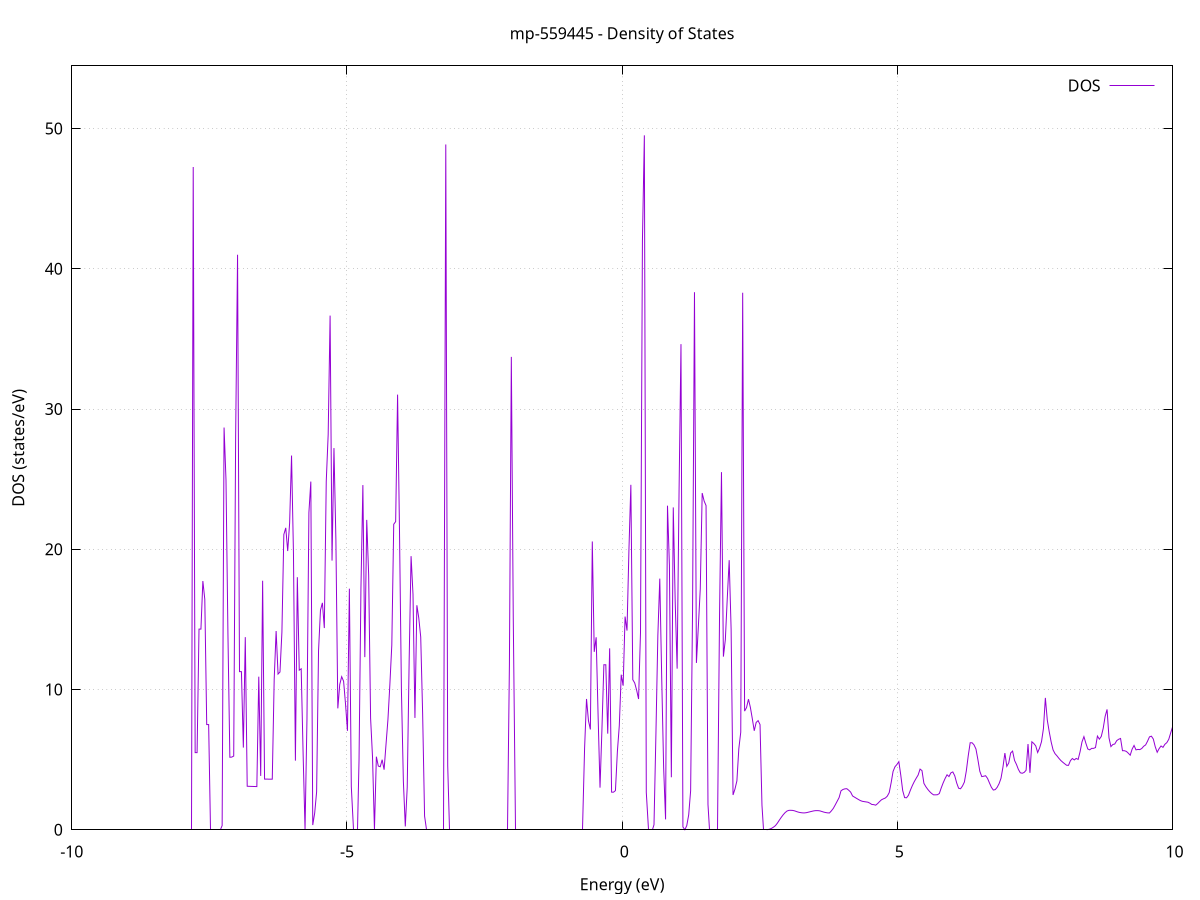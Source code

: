 set title 'mp-559445 - Density of States'
set xlabel 'Energy (eV)'
set ylabel 'DOS (states/eV)'
set grid
set xrange [-10:10]
set yrange [0:54.472]
set xzeroaxis lt -1
set terminal png size 800,600
set output 'mp-559445_dos_gnuplot.png'
plot '-' using 1:2 with lines title 'DOS'
-44.645900 0.000000
-44.610900 0.000000
-44.575900 0.000000
-44.540800 0.000000
-44.505800 0.000000
-44.470800 0.000000
-44.435800 0.000000
-44.400700 0.000000
-44.365700 0.000000
-44.330700 0.000000
-44.295600 0.000000
-44.260600 0.000000
-44.225600 0.000000
-44.190500 0.000000
-44.155500 0.000000
-44.120500 0.000000
-44.085400 0.000000
-44.050400 0.000000
-44.015400 0.000000
-43.980400 0.000000
-43.945300 0.000000
-43.910300 0.000000
-43.875300 0.000000
-43.840200 0.000000
-43.805200 0.000000
-43.770200 0.000000
-43.735100 0.000000
-43.700100 0.000000
-43.665100 0.000000
-43.630000 0.000000
-43.595000 0.000000
-43.560000 0.000000
-43.525000 0.000000
-43.489900 0.000000
-43.454900 0.000000
-43.419900 0.000000
-43.384800 0.000000
-43.349800 0.000000
-43.314800 0.000000
-43.279700 0.000000
-43.244700 0.000000
-43.209700 0.000000
-43.174600 0.000000
-43.139600 0.000000
-43.104600 0.000000
-43.069600 0.000000
-43.034500 0.000000
-42.999500 0.000000
-42.964500 0.000000
-42.929400 0.000000
-42.894400 0.000000
-42.859400 0.000000
-42.824300 0.000000
-42.789300 0.000000
-42.754300 0.000000
-42.719200 0.000000
-42.684200 0.000000
-42.649200 0.000000
-42.614200 0.000000
-42.579100 0.000000
-42.544100 0.000000
-42.509100 0.000000
-42.474000 0.000000
-42.439000 0.000000
-42.404000 0.000000
-42.368900 0.000000
-42.333900 0.000000
-42.298900 0.000000
-42.263800 0.000000
-42.228800 0.000000
-42.193800 0.000000
-42.158800 0.000000
-42.123700 0.000000
-42.088700 0.000000
-42.053700 0.000000
-42.018600 0.000000
-41.983600 0.000000
-41.948600 0.000000
-41.913500 0.000000
-41.878500 0.000000
-41.843500 0.000000
-41.808400 0.000000
-41.773400 0.000000
-41.738400 0.000000
-41.703400 0.000000
-41.668300 0.000000
-41.633300 0.000000
-41.598300 0.000000
-41.563200 0.000000
-41.528200 0.000000
-41.493200 0.000000
-41.458100 193.343400
-41.423100 0.000000
-41.388100 0.000000
-41.353000 0.000000
-41.318000 0.000000
-41.283000 17708.704300
-41.248000 155.235800
-41.212900 0.000000
-41.177900 0.000000
-41.142900 0.000000
-41.107800 0.000000
-41.072800 0.000000
-41.037800 0.000000
-41.002700 0.000000
-40.967700 0.000000
-40.932700 0.000000
-40.897600 0.000000
-40.862600 0.000000
-40.827600 0.000000
-40.792600 0.000000
-40.757500 0.000000
-40.722500 0.000000
-40.687500 0.000000
-40.652400 0.000000
-40.617400 0.000000
-40.582400 0.000000
-40.547300 0.000000
-40.512300 0.000000
-40.477300 0.000000
-40.442200 0.000000
-40.407200 0.000000
-40.372200 0.000000
-40.337200 0.000000
-40.302100 0.000000
-40.267100 0.000000
-40.232100 0.000000
-40.197000 0.000000
-40.162000 0.000000
-40.127000 0.000000
-40.091900 0.000000
-40.056900 0.000000
-40.021900 0.000000
-39.986800 0.000000
-39.951800 0.000000
-39.916800 0.000000
-39.881800 0.000000
-39.846700 0.000000
-39.811700 0.000000
-39.776700 0.000000
-39.741600 0.000000
-39.706600 0.000000
-39.671600 0.000000
-39.636500 0.000000
-39.601500 0.000000
-39.566500 0.000000
-39.531400 0.000000
-39.496400 0.000000
-39.461400 0.000000
-39.426400 0.000000
-39.391300 0.000000
-39.356300 0.000000
-39.321300 0.000000
-39.286200 0.000000
-39.251200 0.000000
-39.216200 0.000000
-39.181100 0.000000
-39.146100 0.000000
-39.111100 0.000000
-39.076000 0.000000
-39.041000 0.000000
-39.006000 0.000000
-38.971000 0.000000
-38.935900 0.000000
-38.900900 0.000000
-38.865900 0.000000
-38.830800 0.000000
-38.795800 0.000000
-38.760800 0.000000
-38.725700 0.000000
-38.690700 0.000000
-38.655700 0.000000
-38.620600 0.000000
-38.585600 0.000000
-38.550600 0.000000
-38.515600 0.000000
-38.480500 0.000000
-38.445500 0.000000
-38.410500 0.000000
-38.375400 0.000000
-38.340400 0.000000
-38.305400 0.000000
-38.270300 0.000000
-38.235300 0.000000
-38.200300 0.000000
-38.165200 0.000000
-38.130200 0.000000
-38.095200 0.000000
-38.060200 0.000000
-38.025100 0.000000
-37.990100 0.000000
-37.955100 0.000000
-37.920000 0.000000
-37.885000 0.000000
-37.850000 0.000000
-37.814900 0.000000
-37.779900 0.000000
-37.744900 0.000000
-37.709800 0.000000
-37.674800 0.000000
-37.639800 0.000000
-37.604800 0.000000
-37.569700 0.000000
-37.534700 0.000000
-37.499700 0.000000
-37.464600 0.000000
-37.429600 0.000000
-37.394600 0.000000
-37.359500 0.000000
-37.324500 0.000000
-37.289500 0.000000
-37.254400 0.000000
-37.219400 0.000000
-37.184400 0.000000
-37.149400 0.000000
-37.114300 0.000000
-37.079300 0.000000
-37.044300 0.000000
-37.009200 0.000000
-36.974200 0.000000
-36.939200 0.000000
-36.904100 0.000000
-36.869100 0.000000
-36.834100 0.000000
-36.799000 0.000000
-36.764000 0.000000
-36.729000 0.000000
-36.694000 0.000000
-36.658900 0.000000
-36.623900 0.000000
-36.588900 0.000000
-36.553800 0.000000
-36.518800 0.000000
-36.483800 0.000000
-36.448700 0.000000
-36.413700 0.000000
-36.378700 0.000000
-36.343600 0.000000
-36.308600 0.000000
-36.273600 0.000000
-36.238600 0.000000
-36.203500 0.000000
-36.168500 0.000000
-36.133500 0.000000
-36.098400 0.000000
-36.063400 0.000000
-36.028400 0.000000
-35.993300 0.000000
-35.958300 0.000000
-35.923300 0.000000
-35.888200 0.000000
-35.853200 0.000000
-35.818200 0.000000
-35.783200 0.000000
-35.748100 0.000000
-35.713100 0.000000
-35.678100 0.000000
-35.643000 0.000000
-35.608000 0.000000
-35.573000 0.000000
-35.537900 0.000000
-35.502900 0.000000
-35.467900 0.000000
-35.432800 0.000000
-35.397800 0.000000
-35.362800 0.000000
-35.327800 0.000000
-35.292700 0.000000
-35.257700 0.000000
-35.222700 0.000000
-35.187600 0.000000
-35.152600 0.000000
-35.117600 0.000000
-35.082500 0.000000
-35.047500 0.000000
-35.012500 0.000000
-34.977400 0.000000
-34.942400 0.000000
-34.907400 0.000000
-34.872400 0.000000
-34.837300 0.000000
-34.802300 0.000000
-34.767300 0.000000
-34.732200 0.000000
-34.697200 0.000000
-34.662200 0.000000
-34.627100 0.000000
-34.592100 0.000000
-34.557100 0.000000
-34.522000 0.000000
-34.487000 0.000000
-34.452000 0.000000
-34.417000 0.000000
-34.381900 0.000000
-34.346900 0.000000
-34.311900 0.000000
-34.276800 0.000000
-34.241800 0.000000
-34.206800 0.000000
-34.171700 0.000000
-34.136700 0.000000
-34.101700 0.000000
-34.066600 0.000000
-34.031600 0.000000
-33.996600 0.000000
-33.961600 0.000000
-33.926500 0.000000
-33.891500 0.000000
-33.856500 0.000000
-33.821400 0.000000
-33.786400 0.000000
-33.751400 0.000000
-33.716300 0.000000
-33.681300 0.000000
-33.646300 0.000000
-33.611200 0.000000
-33.576200 0.000000
-33.541200 0.000000
-33.506200 0.000000
-33.471100 0.000000
-33.436100 0.000000
-33.401100 0.000000
-33.366000 0.000000
-33.331000 0.000000
-33.296000 0.000000
-33.260900 0.000000
-33.225900 0.000000
-33.190900 0.000000
-33.155800 0.000000
-33.120800 0.000000
-33.085800 0.000000
-33.050800 0.000000
-33.015700 0.000000
-32.980700 0.000000
-32.945700 0.000000
-32.910600 0.000000
-32.875600 0.000000
-32.840600 0.000000
-32.805500 0.000000
-32.770500 0.000000
-32.735500 0.000000
-32.700400 0.000000
-32.665400 0.000000
-32.630400 0.000000
-32.595400 0.000000
-32.560300 0.000000
-32.525300 0.000000
-32.490300 0.000000
-32.455200 0.000000
-32.420200 0.000000
-32.385200 0.000000
-32.350100 0.000000
-32.315100 0.000000
-32.280100 0.000000
-32.245000 0.000000
-32.210000 0.000000
-32.175000 0.000000
-32.140000 0.000000
-32.104900 0.000000
-32.069900 0.000000
-32.034900 0.000000
-31.999800 0.000000
-31.964800 0.000000
-31.929800 0.000000
-31.894700 0.000000
-31.859700 0.000000
-31.824700 0.000000
-31.789600 0.000000
-31.754600 0.000000
-31.719600 0.000000
-31.684600 0.000000
-31.649500 0.000000
-31.614500 0.000000
-31.579500 0.000000
-31.544400 0.000000
-31.509400 0.000000
-31.474400 0.000000
-31.439300 0.000000
-31.404300 0.000000
-31.369300 0.000000
-31.334200 0.000000
-31.299200 0.000000
-31.264200 0.000000
-31.229200 0.000000
-31.194100 0.000000
-31.159100 0.000000
-31.124100 0.000000
-31.089000 0.000000
-31.054000 0.000000
-31.019000 0.000000
-30.983900 0.000000
-30.948900 0.000000
-30.913900 0.000000
-30.878800 0.000000
-30.843800 0.000000
-30.808800 0.000000
-30.773800 0.000000
-30.738700 0.000000
-30.703700 0.000000
-30.668700 0.000000
-30.633600 0.000000
-30.598600 0.000000
-30.563600 0.000000
-30.528500 0.000000
-30.493500 0.000000
-30.458500 0.000000
-30.423400 0.000000
-30.388400 0.000000
-30.353400 0.000000
-30.318400 0.000000
-30.283300 0.000000
-30.248300 0.000000
-30.213300 0.000000
-30.178200 0.000000
-30.143200 0.000000
-30.108200 0.000000
-30.073100 0.000000
-30.038100 0.000000
-30.003100 0.000000
-29.968000 0.000000
-29.933000 0.000000
-29.898000 0.000000
-29.863000 0.000000
-29.827900 0.000000
-29.792900 0.000000
-29.757900 0.000000
-29.722800 0.000000
-29.687800 0.000000
-29.652800 0.000000
-29.617700 0.000000
-29.582700 0.000000
-29.547700 0.000000
-29.512600 0.000000
-29.477600 0.000000
-29.442600 0.000000
-29.407600 0.000000
-29.372500 0.000000
-29.337500 0.000000
-29.302500 0.000000
-29.267400 0.000000
-29.232400 0.000000
-29.197400 0.000000
-29.162300 0.000000
-29.127300 0.000000
-29.092300 0.000000
-29.057200 0.000000
-29.022200 0.000000
-28.987200 0.000000
-28.952200 0.000000
-28.917100 0.000000
-28.882100 0.000000
-28.847100 0.000000
-28.812000 0.000000
-28.777000 0.000000
-28.742000 0.000000
-28.706900 0.000000
-28.671900 0.000000
-28.636900 0.000000
-28.601800 0.000000
-28.566800 0.000000
-28.531800 0.000000
-28.496800 0.000000
-28.461700 0.000000
-28.426700 0.000000
-28.391700 0.000000
-28.356600 0.000000
-28.321600 0.000000
-28.286600 0.000000
-28.251500 0.000000
-28.216500 0.000000
-28.181500 0.000000
-28.146400 0.000000
-28.111400 0.000000
-28.076400 0.000000
-28.041400 0.000000
-28.006300 0.000000
-27.971300 0.000000
-27.936300 0.000000
-27.901200 0.000000
-27.866200 0.000000
-27.831200 0.000000
-27.796100 0.000000
-27.761100 0.000000
-27.726100 0.000000
-27.691000 0.000000
-27.656000 0.000000
-27.621000 0.000000
-27.586000 0.000000
-27.550900 0.000000
-27.515900 0.000000
-27.480900 0.000000
-27.445800 0.000000
-27.410800 0.000000
-27.375800 0.000000
-27.340700 0.000000
-27.305700 0.000000
-27.270700 0.000000
-27.235600 0.000000
-27.200600 0.000000
-27.165600 0.000000
-27.130600 0.000000
-27.095500 0.000000
-27.060500 0.000000
-27.025500 0.000000
-26.990400 0.000000
-26.955400 0.000000
-26.920400 0.000000
-26.885300 0.000000
-26.850300 0.000000
-26.815300 0.000000
-26.780200 0.000000
-26.745200 0.000000
-26.710200 0.000000
-26.675200 0.000000
-26.640100 0.000000
-26.605100 0.000000
-26.570100 0.000000
-26.535000 0.000000
-26.500000 0.000000
-26.465000 0.000000
-26.429900 0.000000
-26.394900 0.000000
-26.359900 0.000000
-26.324800 0.000000
-26.289800 0.000000
-26.254800 0.000000
-26.219800 0.000000
-26.184700 0.000000
-26.149700 0.000000
-26.114700 0.000000
-26.079600 0.000000
-26.044600 0.000000
-26.009600 0.000000
-25.974500 0.000000
-25.939500 0.000000
-25.904500 0.000000
-25.869400 0.000000
-25.834400 0.000000
-25.799400 0.000000
-25.764400 0.000000
-25.729300 0.000000
-25.694300 0.000000
-25.659300 0.000000
-25.624200 0.000000
-25.589200 0.000000
-25.554200 0.000000
-25.519100 0.000000
-25.484100 0.000000
-25.449100 0.000000
-25.414000 0.000000
-25.379000 0.000000
-25.344000 0.000000
-25.309000 0.000000
-25.273900 0.000000
-25.238900 0.000000
-25.203900 0.000000
-25.168800 0.000000
-25.133800 0.000000
-25.098800 0.000000
-25.063700 0.000000
-25.028700 0.000000
-24.993700 0.000000
-24.958600 0.000000
-24.923600 0.000000
-24.888600 0.000000
-24.853600 0.000000
-24.818500 0.000000
-24.783500 0.000000
-24.748500 0.000000
-24.713400 0.000000
-24.678400 0.000000
-24.643400 0.000000
-24.608300 0.000000
-24.573300 0.000000
-24.538300 0.000000
-24.503200 0.000000
-24.468200 0.000000
-24.433200 0.000000
-24.398200 0.000000
-24.363100 0.000000
-24.328100 0.000000
-24.293100 0.000000
-24.258000 0.000000
-24.223000 0.000000
-24.188000 0.000000
-24.152900 0.000000
-24.117900 0.000000
-24.082900 0.000000
-24.047800 0.000000
-24.012800 0.000000
-23.977800 0.000000
-23.942800 0.000000
-23.907700 0.000000
-23.872700 0.000000
-23.837700 0.000000
-23.802600 0.000000
-23.767600 0.000000
-23.732600 0.000000
-23.697500 0.000000
-23.662500 0.000000
-23.627500 0.000000
-23.592400 0.000000
-23.557400 0.000000
-23.522400 0.000000
-23.487400 0.000000
-23.452300 0.000000
-23.417300 0.000000
-23.382300 0.000000
-23.347200 0.000000
-23.312200 0.000000
-23.277200 0.000000
-23.242100 0.000000
-23.207100 0.000000
-23.172100 0.000000
-23.137000 0.000000
-23.102000 0.000000
-23.067000 0.000000
-23.032000 0.000000
-22.996900 0.000000
-22.961900 0.000000
-22.926900 0.000000
-22.891800 0.000000
-22.856800 0.000000
-22.821800 0.000000
-22.786700 0.000000
-22.751700 0.000000
-22.716700 0.000000
-22.681600 0.000000
-22.646600 0.000000
-22.611600 0.000000
-22.576600 0.000000
-22.541500 0.000000
-22.506500 0.000000
-22.471500 0.000000
-22.436400 0.000000
-22.401400 0.000000
-22.366400 0.000000
-22.331300 0.000000
-22.296300 0.000000
-22.261300 0.000000
-22.226200 0.000000
-22.191200 0.000000
-22.156200 0.000000
-22.121200 0.000000
-22.086100 0.000000
-22.051100 0.000000
-22.016100 0.000000
-21.981000 0.000000
-21.946000 0.000000
-21.911000 0.000000
-21.875900 0.000000
-21.840900 0.000000
-21.805900 0.000000
-21.770800 0.000000
-21.735800 0.000000
-21.700800 0.000000
-21.665800 0.000000
-21.630700 0.000000
-21.595700 0.000000
-21.560700 0.000000
-21.525600 0.000000
-21.490600 0.000000
-21.455600 0.000000
-21.420500 0.000000
-21.385500 0.000000
-21.350500 0.000000
-21.315400 0.000000
-21.280400 0.000000
-21.245400 0.000000
-21.210400 0.000000
-21.175300 0.000000
-21.140300 0.000000
-21.105300 0.000000
-21.070200 0.000000
-21.035200 0.000000
-21.000200 0.000000
-20.965100 0.000000
-20.930100 0.000000
-20.895100 0.000000
-20.860000 0.000000
-20.825000 0.000000
-20.790000 0.000000
-20.755000 0.000000
-20.719900 16.093700
-20.684900 16.096600
-20.649900 7.774100
-20.614800 7.774400
-20.579800 7.774600
-20.544800 0.000000
-20.509700 0.000000
-20.474700 0.000000
-20.439700 47.986300
-20.404600 0.000000
-20.369600 0.000000
-20.334600 0.000000
-20.299600 0.000000
-20.264500 0.000000
-20.229500 0.000000
-20.194500 0.000000
-20.159400 0.000000
-20.124400 0.000000
-20.089400 0.000000
-20.054300 0.000000
-20.019300 0.000000
-19.984300 0.000000
-19.949200 0.000000
-19.914200 0.000000
-19.879200 0.000000
-19.844200 37.092500
-19.809100 47.177700
-19.774100 0.000000
-19.739100 11.397500
-19.704000 21.189400
-19.669000 26.597400
-19.634000 0.000000
-19.598900 0.000000
-19.563900 0.000000
-19.528900 0.000000
-19.493800 35.026600
-19.458800 32.680700
-19.423800 0.000000
-19.388800 0.000000
-19.353700 0.000000
-19.318700 0.000000
-19.283700 19.420800
-19.248600 28.901400
-19.213600 0.000000
-19.178600 0.000000
-19.143500 0.000000
-19.108500 0.000000
-19.073500 0.000000
-19.038400 0.000000
-19.003400 0.000000
-18.968400 0.000000
-18.933400 0.000000
-18.898300 0.000000
-18.863300 0.000000
-18.828300 0.000000
-18.793200 0.000000
-18.758200 73.112400
-18.723200 0.000000
-18.688100 0.000000
-18.653100 153.117100
-18.618100 0.000000
-18.583000 0.000000
-18.548000 0.000000
-18.513000 0.000000
-18.478000 0.000000
-18.442900 0.000000
-18.407900 0.000000
-18.372900 0.000000
-18.337800 0.000000
-18.302800 0.000000
-18.267800 0.000000
-18.232700 0.000000
-18.197700 0.000000
-18.162700 0.000000
-18.127700 0.000000
-18.092600 0.000000
-18.057600 0.000000
-18.022600 0.000000
-17.987500 0.000000
-17.952500 0.000000
-17.917500 0.000000
-17.882400 0.000000
-17.847400 0.000000
-17.812400 0.000000
-17.777300 0.000000
-17.742300 0.000000
-17.707300 0.000000
-17.672300 0.000000
-17.637200 0.000000
-17.602200 0.000000
-17.567200 0.000000
-17.532100 0.000000
-17.497100 0.000000
-17.462100 0.000000
-17.427000 0.000000
-17.392000 0.000000
-17.357000 0.000000
-17.321900 0.000000
-17.286900 0.000000
-17.251900 0.000000
-17.216900 0.000000
-17.181800 0.000000
-17.146800 0.000000
-17.111800 0.000000
-17.076700 0.000000
-17.041700 0.000000
-17.006700 0.000000
-16.971600 0.000000
-16.936600 0.000000
-16.901600 0.000000
-16.866500 0.000000
-16.831500 0.000000
-16.796500 0.000000
-16.761500 0.000000
-16.726400 0.000000
-16.691400 0.000000
-16.656400 0.000000
-16.621300 0.000000
-16.586300 0.000000
-16.551300 0.000000
-16.516200 0.000000
-16.481200 0.000000
-16.446200 0.000000
-16.411100 0.000000
-16.376100 0.000000
-16.341100 0.000000
-16.306100 0.000000
-16.271000 0.000000
-16.236000 0.000000
-16.201000 0.000000
-16.165900 0.000000
-16.130900 0.000000
-16.095900 0.000000
-16.060800 0.000000
-16.025800 0.000000
-15.990800 0.000000
-15.955700 0.000000
-15.920700 0.000000
-15.885700 0.000000
-15.850700 0.000000
-15.815600 0.000000
-15.780600 0.000000
-15.745600 0.000000
-15.710500 0.000000
-15.675500 0.000000
-15.640500 0.000000
-15.605400 0.000000
-15.570400 0.000000
-15.535400 0.000000
-15.500300 0.000000
-15.465300 0.000000
-15.430300 0.000000
-15.395300 0.000000
-15.360200 0.000000
-15.325200 0.000000
-15.290200 0.000000
-15.255100 0.000000
-15.220100 0.000000
-15.185100 0.000000
-15.150000 0.000000
-15.115000 0.000000
-15.080000 0.000000
-15.044900 0.000000
-15.009900 0.000000
-14.974900 0.000000
-14.939900 0.000000
-14.904800 0.000000
-14.869800 0.000000
-14.834800 0.000000
-14.799700 0.000000
-14.764700 0.000000
-14.729700 0.000000
-14.694600 0.000000
-14.659600 0.000000
-14.624600 0.000000
-14.589500 0.000000
-14.554500 0.000000
-14.519500 0.000000
-14.484500 0.000000
-14.449400 0.000000
-14.414400 0.000000
-14.379400 0.000000
-14.344300 0.000000
-14.309300 0.000000
-14.274300 0.000000
-14.239200 0.000000
-14.204200 0.000000
-14.169200 0.000000
-14.134100 0.000000
-14.099100 0.000000
-14.064100 0.000000
-14.029100 0.000000
-13.994000 0.000000
-13.959000 0.000000
-13.924000 0.000000
-13.888900 0.000000
-13.853900 0.000000
-13.818900 0.000000
-13.783800 0.000000
-13.748800 0.000000
-13.713800 0.000000
-13.678700 0.000000
-13.643700 0.000000
-13.608700 0.000000
-13.573700 0.000000
-13.538600 0.000000
-13.503600 0.000000
-13.468600 0.000000
-13.433500 0.000000
-13.398500 0.000000
-13.363500 0.000000
-13.328400 0.000000
-13.293400 0.000000
-13.258400 0.000000
-13.223300 0.000000
-13.188300 0.000000
-13.153300 0.000000
-13.118300 0.000000
-13.083200 0.000000
-13.048200 0.000000
-13.013200 0.000000
-12.978100 0.000000
-12.943100 0.000000
-12.908100 0.000000
-12.873000 0.000000
-12.838000 0.000000
-12.803000 0.000000
-12.767900 0.000000
-12.732900 0.000000
-12.697900 0.000000
-12.662900 0.000000
-12.627800 0.000000
-12.592800 0.000000
-12.557800 0.000000
-12.522700 0.000000
-12.487700 0.000000
-12.452700 0.000000
-12.417600 0.000000
-12.382600 0.000000
-12.347600 0.000000
-12.312500 0.000000
-12.277500 0.000000
-12.242500 0.000000
-12.207500 0.000000
-12.172400 0.000000
-12.137400 0.000000
-12.102400 0.000000
-12.067300 0.000000
-12.032300 0.000000
-11.997300 0.000000
-11.962200 0.000000
-11.927200 0.000000
-11.892200 0.000000
-11.857100 0.000000
-11.822100 0.000000
-11.787100 0.000000
-11.752100 0.000000
-11.717000 0.000000
-11.682000 0.000000
-11.647000 0.000000
-11.611900 0.000000
-11.576900 0.000000
-11.541900 0.000000
-11.506800 0.000000
-11.471800 0.000000
-11.436800 0.000000
-11.401700 0.000000
-11.366700 0.000000
-11.331700 0.000000
-11.296700 0.000000
-11.261600 0.000000
-11.226600 0.000000
-11.191600 0.000000
-11.156500 0.000000
-11.121500 0.000000
-11.086500 0.000000
-11.051400 0.000000
-11.016400 0.000000
-10.981400 0.000000
-10.946300 0.000000
-10.911300 0.000000
-10.876300 0.000000
-10.841300 0.000000
-10.806200 0.000000
-10.771200 0.000000
-10.736200 0.000000
-10.701100 0.000000
-10.666100 0.000000
-10.631100 0.000000
-10.596000 0.000000
-10.561000 0.000000
-10.526000 0.000000
-10.490900 0.000000
-10.455900 0.000000
-10.420900 0.000000
-10.385900 0.000000
-10.350800 0.000000
-10.315800 0.000000
-10.280800 0.000000
-10.245700 0.000000
-10.210700 0.000000
-10.175700 0.000000
-10.140600 0.000000
-10.105600 0.000000
-10.070600 0.000000
-10.035500 0.000000
-10.000500 0.000000
-9.965500 0.000000
-9.930500 0.000000
-9.895400 0.000000
-9.860400 0.000000
-9.825400 0.000000
-9.790300 0.000000
-9.755300 0.000000
-9.720300 0.000000
-9.685200 0.000000
-9.650200 0.000000
-9.615200 0.000000
-9.580100 0.000000
-9.545100 0.000000
-9.510100 0.000000
-9.475100 0.000000
-9.440000 0.000000
-9.405000 0.000000
-9.370000 0.000000
-9.334900 0.000000
-9.299900 0.000000
-9.264900 0.000000
-9.229800 0.000000
-9.194800 0.000000
-9.159800 0.000000
-9.124700 0.000000
-9.089700 0.000000
-9.054700 0.000000
-9.019700 0.000000
-8.984600 0.000000
-8.949600 0.000000
-8.914600 0.000000
-8.879500 0.000000
-8.844500 0.000000
-8.809500 0.000000
-8.774400 0.000000
-8.739400 0.000000
-8.704400 0.000000
-8.669300 0.000000
-8.634300 0.000000
-8.599300 0.000000
-8.564300 0.000000
-8.529200 0.000000
-8.494200 0.000000
-8.459200 0.000000
-8.424100 0.000000
-8.389100 0.000000
-8.354100 0.000000
-8.319000 0.000000
-8.284000 0.000000
-8.249000 0.000000
-8.213900 0.000000
-8.178900 0.000000
-8.143900 0.000000
-8.108900 0.000000
-8.073800 0.000000
-8.038800 0.000000
-8.003800 0.000000
-7.968700 0.000000
-7.933700 0.000000
-7.898700 0.000000
-7.863600 0.000000
-7.828600 0.000000
-7.793600 47.261000
-7.758500 5.499400
-7.723500 5.499700
-7.688500 14.308500
-7.653500 14.307600
-7.618400 17.736100
-7.583400 16.435400
-7.548400 7.504100
-7.513300 7.504300
-7.478300 0.000000
-7.443300 0.000000
-7.408200 0.000000
-7.373200 0.000000
-7.338200 0.000000
-7.303100 0.000000
-7.268100 0.299100
-7.233100 28.681700
-7.198100 24.942900
-7.163000 13.988500
-7.128000 5.171900
-7.093000 5.183100
-7.057900 5.257200
-7.022900 28.026500
-6.987900 41.003700
-6.952800 11.277000
-6.917800 11.275300
-6.882800 5.861500
-6.847700 13.734600
-6.812700 3.103600
-6.777700 3.098700
-6.742700 3.093800
-6.707600 3.088900
-6.672600 3.084000
-6.637600 3.079100
-6.602500 10.918700
-6.567500 3.839700
-6.532500 17.759600
-6.497400 3.613400
-6.462400 3.612300
-6.427400 3.611100
-6.392300 3.610000
-6.357300 3.608800
-6.322300 10.744400
-6.287300 14.171500
-6.252200 11.105900
-6.217200 11.249800
-6.182200 14.092400
-6.147100 21.054800
-6.112100 21.529000
-6.077100 19.874900
-6.042000 21.863600
-6.007000 26.687500
-5.972000 19.673700
-5.936900 4.927900
-5.901900 18.009900
-5.866900 11.381300
-5.831900 11.478600
-5.796800 5.416700
-5.761800 0.000000
-5.726800 7.892900
-5.691700 22.617100
-5.656700 24.828900
-5.621700 0.336900
-5.586600 1.193000
-5.551600 2.700100
-5.516600 12.768700
-5.481500 15.656400
-5.446500 16.181900
-5.411500 14.385900
-5.376500 24.835800
-5.341400 28.186100
-5.306400 36.666500
-5.271400 19.195900
-5.236300 27.217200
-5.201300 20.676400
-5.166300 8.658000
-5.131200 10.361400
-5.096200 10.918300
-5.061200 10.590900
-5.026100 8.958200
-4.991100 7.053000
-4.956100 17.194300
-4.921100 3.071200
-4.886000 0.000000
-4.851000 0.000000
-4.816000 0.000000
-4.780900 4.948500
-4.745900 17.234200
-4.710900 24.581100
-4.675800 12.309300
-4.640800 22.099200
-4.605800 18.159400
-4.570700 7.953700
-4.535700 5.181500
-4.500700 0.000000
-4.465700 5.211800
-4.430600 4.544100
-4.395600 4.494900
-4.360600 4.996900
-4.325500 4.285300
-4.290500 6.090400
-4.255500 7.863700
-4.220400 10.366900
-4.185400 13.171000
-4.150400 21.786800
-4.115300 21.975300
-4.080300 31.029300
-4.045300 21.219600
-4.010300 9.900300
-3.975200 3.466400
-3.940200 0.238400
-3.905200 3.030700
-3.870100 12.039200
-3.835100 19.511200
-3.800100 16.781400
-3.765000 7.975300
-3.730000 16.009300
-3.695000 15.100200
-3.659900 13.747200
-3.624900 8.244400
-3.589900 0.976500
-3.554900 0.000000
-3.519800 0.000000
-3.484800 0.000000
-3.449800 0.000000
-3.414700 0.000000
-3.379700 0.000000
-3.344700 0.000000
-3.309600 0.000000
-3.274600 0.000000
-3.239600 0.000000
-3.204500 48.868300
-3.169500 4.569800
-3.134500 0.000000
-3.099500 0.000000
-3.064400 0.000000
-3.029400 0.000000
-2.994400 0.000000
-2.959300 0.000000
-2.924300 0.000000
-2.889300 0.000000
-2.854200 0.000000
-2.819200 0.000000
-2.784200 0.000000
-2.749100 0.000000
-2.714100 0.000000
-2.679100 0.000000
-2.644100 0.000000
-2.609000 0.000000
-2.574000 0.000000
-2.539000 0.000000
-2.503900 0.000000
-2.468900 0.000000
-2.433900 0.000000
-2.398800 0.000000
-2.363800 0.000000
-2.328800 0.000000
-2.293700 0.000000
-2.258700 0.000000
-2.223700 0.000000
-2.188700 0.000000
-2.153600 0.000000
-2.118600 0.000000
-2.083600 0.000000
-2.048500 11.766600
-2.013500 33.723800
-1.978500 15.179400
-1.943400 0.000000
-1.908400 0.000000
-1.873400 0.000000
-1.838300 0.000000
-1.803300 0.000000
-1.768300 0.000000
-1.733300 0.000000
-1.698200 0.000000
-1.663200 0.000000
-1.628200 0.000000
-1.593100 0.000000
-1.558100 0.000000
-1.523100 0.000000
-1.488000 0.000000
-1.453000 0.000000
-1.418000 0.000000
-1.382900 0.000000
-1.347900 0.000000
-1.312900 0.000000
-1.277900 0.000000
-1.242800 0.000000
-1.207800 0.000000
-1.172800 0.000000
-1.137700 0.000000
-1.102700 0.000000
-1.067700 0.000000
-1.032600 0.000000
-0.997600 0.000000
-0.962600 0.000000
-0.927500 0.000000
-0.892500 0.000000
-0.857500 0.000000
-0.822500 0.000000
-0.787400 0.000000
-0.752400 0.000000
-0.717400 0.000000
-0.682300 5.825400
-0.647300 9.326000
-0.612300 7.782200
-0.577200 7.153800
-0.542200 20.557500
-0.507200 12.686800
-0.472100 13.727300
-0.437100 8.167900
-0.402100 3.002300
-0.367100 7.188100
-0.332000 11.769000
-0.297000 11.767600
-0.262000 6.853400
-0.226900 12.939200
-0.191900 2.684200
-0.156900 2.680700
-0.121800 2.794300
-0.086800 5.563200
-0.051800 7.418700
-0.016700 11.058800
0.018300 10.274000
0.053300 15.204200
0.088300 14.203500
0.123400 19.960300
0.158400 24.599500
0.193400 10.703300
0.228500 10.465900
0.263500 9.951600
0.298500 9.324900
0.333600 14.068800
0.368600 42.003200
0.403600 49.520400
0.438700 2.667000
0.473700 0.000000
0.508700 0.000000
0.543700 0.000000
0.578800 0.360200
0.613800 6.850900
0.648800 13.863300
0.683900 17.907700
0.718900 10.840500
0.753900 4.437700
0.789000 0.741700
0.824000 23.108700
0.859000 18.841700
0.894100 3.742900
0.929100 22.987000
0.964100 16.260300
0.999100 11.490500
1.034200 24.138100
1.069200 34.627600
1.104200 0.201200
1.139300 0.003400
1.174300 0.297600
1.209300 1.066800
1.244400 2.781800
1.279400 15.660900
1.314400 38.335500
1.349500 11.896200
1.384500 14.478600
1.419500 17.178300
1.454500 24.011000
1.489600 23.441600
1.524600 23.116200
1.559600 1.810300
1.594700 0.000000
1.629700 0.000000
1.664700 0.000000
1.699800 0.000000
1.734800 0.000000
1.769800 15.352200
1.804900 25.501500
1.839900 12.346400
1.874900 13.546600
1.909900 16.479900
1.945000 19.223900
1.980000 14.312700
2.015000 2.482900
2.050100 2.906000
2.085100 3.485000
2.120100 5.786300
2.155200 6.962900
2.190200 38.293500
2.225200 8.461700
2.260300 8.714100
2.295300 9.312200
2.330300 8.720600
2.365300 7.915000
2.400400 7.059300
2.435400 7.654900
2.470400 7.784200
2.505500 7.498700
2.540500 1.756700
2.575500 0.000000
2.610600 0.000000
2.645600 0.011000
2.680600 0.046300
2.715700 0.105800
2.750700 0.189600
2.785700 0.297600
2.820700 0.473700
2.855800 0.685600
2.890800 0.884600
2.925800 1.068300
2.960900 1.222800
2.995900 1.336900
3.030900 1.385400
3.066000 1.389000
3.101000 1.379000
3.136000 1.346400
3.171100 1.295700
3.206100 1.253400
3.241100 1.223600
3.276100 1.206400
3.311200 1.202100
3.346200 1.219000
3.381200 1.252000
3.416300 1.285900
3.451300 1.320400
3.486300 1.351100
3.521400 1.366600
3.556400 1.366200
3.591400 1.350000
3.626500 1.307200
3.661500 1.262900
3.696500 1.229100
3.731500 1.206000
3.766600 1.198100
3.801600 1.346000
3.836600 1.523200
3.871700 1.771400
3.906700 2.031900
3.941700 2.291000
3.976800 2.780000
4.011800 2.873200
4.046800 2.918400
4.081900 2.929200
4.116900 2.820100
4.151900 2.685100
4.186900 2.412100
4.222000 2.328000
4.257000 2.244900
4.292000 2.162700
4.327100 2.084800
4.362100 2.032600
4.397100 2.007600
4.432200 1.987000
4.467200 1.965000
4.502200 1.893600
4.537300 1.804000
4.572300 1.792600
4.607300 1.754200
4.642300 1.869000
4.677400 2.011700
4.712400 2.139300
4.747400 2.207000
4.782500 2.265800
4.817500 2.395800
4.852500 2.647300
4.887600 3.352100
4.922600 4.158700
4.957600 4.493700
4.992700 4.653900
5.027700 4.856300
5.062700 3.896800
5.097700 2.793900
5.132800 2.293500
5.167800 2.281900
5.202800 2.463700
5.237900 2.826900
5.272900 3.152000
5.307900 3.433600
5.343000 3.675100
5.378000 3.902900
5.413000 4.327300
5.448100 4.218800
5.483100 3.309400
5.518100 3.072600
5.553100 2.882200
5.588200 2.720800
5.623200 2.588500
5.658200 2.491700
5.693300 2.490900
5.728300 2.498600
5.763300 2.584300
5.798400 2.990400
5.833400 3.347600
5.868400 3.659000
5.903500 3.920500
5.938500 3.795300
5.973500 4.058900
6.008500 4.125400
6.043600 3.850200
6.078600 3.338700
6.113600 2.963000
6.148700 2.925100
6.183700 3.119000
6.218700 3.404500
6.253800 4.197800
6.288800 5.282900
6.323800 6.204400
6.358900 6.203000
6.393900 6.053200
6.428900 5.758300
6.463900 5.004000
6.499000 4.173300
6.534000 3.793300
6.569000 3.818000
6.604100 3.853800
6.639100 3.665900
6.674100 3.339200
6.709200 3.029100
6.744200 2.833500
6.779200 2.864300
6.814300 3.028800
6.849300 3.290000
6.884300 3.677000
6.919300 4.470200
6.954400 5.469700
6.989400 4.523100
7.024400 4.764200
7.059500 5.477400
7.094500 5.610600
7.129500 4.949900
7.164600 4.661500
7.199600 4.305700
7.234600 4.065000
7.269700 4.029300
7.304700 4.090200
7.339700 4.244100
7.374700 6.114100
7.409800 4.059400
7.444800 6.273500
7.479800 6.154400
7.514900 5.980200
7.549900 5.510500
7.584900 5.829900
7.620000 6.285800
7.655000 7.218400
7.690000 9.405200
7.725100 7.817500
7.760100 6.989900
7.795100 6.264800
7.830100 5.694400
7.865200 5.429500
7.900200 5.274000
7.935200 5.098500
7.970300 4.942000
8.005300 4.820200
8.040300 4.708300
8.075400 4.601100
8.110400 4.594800
8.145400 4.928000
8.180500 5.083600
8.215500 4.979900
8.250500 5.087700
8.285500 5.016700
8.320600 5.563500
8.355600 6.265400
8.390600 6.642100
8.425700 6.171500
8.460700 5.761900
8.495700 5.698900
8.530800 5.802900
8.565800 5.805400
8.600800 5.863300
8.635900 6.680600
8.670900 6.461800
8.705900 6.656300
8.740900 7.232400
8.776000 8.087200
8.811000 8.584000
8.846000 6.555800
8.881100 5.931100
8.916100 6.080400
8.951100 6.116800
8.986200 6.354600
9.021200 6.452200
9.056200 6.510500
9.091300 5.638500
9.126300 5.636900
9.161300 5.590000
9.196300 5.463500
9.231400 5.317500
9.266400 5.749200
9.301400 6.012600
9.336500 5.697200
9.371500 5.731000
9.406500 5.715500
9.441600 5.796900
9.476600 5.955800
9.511600 6.050700
9.546700 6.317200
9.581700 6.626400
9.616700 6.673800
9.651700 6.467500
9.686800 5.915100
9.721800 5.526600
9.756800 5.786300
9.791900 5.975500
9.826900 5.876700
9.861900 6.096700
9.897000 6.213300
9.932000 6.451100
9.967000 6.905900
10.002100 7.351700
10.037100 7.745100
10.072100 8.962600
10.107100 7.356200
10.142200 7.348600
10.177200 6.896500
10.212200 5.783200
10.247300 5.268300
10.282300 7.164800
10.317300 8.280200
10.352400 9.553000
10.387400 10.264200
10.422400 8.920700
10.457500 7.352000
10.492500 7.849500
10.527500 6.710300
10.562500 6.761800
10.597600 6.880600
10.632600 6.899200
10.667600 6.769500
10.702700 6.532600
10.737700 6.052100
10.772700 6.506300
10.807800 7.993100
10.842800 8.464800
10.877800 8.106700
10.912900 6.594500
10.947900 5.904200
10.982900 6.127400
11.017900 6.614300
11.053000 6.987400
11.088000 7.695500
11.123000 7.730100
11.158100 7.185700
11.193100 6.244100
11.228100 5.466500
11.263200 5.045700
11.298200 5.565800
11.333200 6.344800
11.368300 7.503900
11.403300 8.888100
11.438300 8.568000
11.473300 6.741300
11.508400 5.328400
11.543400 5.078400
11.578400 6.235600
11.613500 7.929700
11.648500 8.378200
11.683500 8.703900
11.718600 8.617500
11.753600 6.886600
11.788600 5.420800
11.823700 4.796600
11.858700 4.416600
11.893700 4.646200
11.928700 7.579700
11.963800 9.082200
11.998800 8.354300
12.033800 8.325700
12.068900 7.675200
12.103900 6.651400
12.138900 5.655900
12.174000 4.850800
12.209000 4.279800
12.244000 4.114000
12.279000 4.369700
12.314100 5.235500
12.349100 5.420300
12.384100 6.479200
12.419200 7.288100
12.454200 7.391800
12.489200 6.221900
12.524300 5.742300
12.559300 5.960200
12.594300 8.076400
12.629400 12.411900
12.664400 14.197800
12.699400 11.524600
12.734400 10.127500
12.769500 10.962500
12.804500 11.730300
12.839500 11.011200
12.874600 8.940600
12.909600 7.272400
12.944600 6.231800
12.979700 6.266500
13.014700 6.487300
13.049700 7.515200
13.084800 7.889400
13.119800 9.347100
13.154800 10.800100
13.189800 9.186600
13.224900 7.168500
13.259900 6.898200
13.294900 7.210500
13.330000 7.440000
13.365000 7.344700
13.400000 7.615800
13.435100 7.714800
13.470100 7.850300
13.505100 8.510200
13.540200 9.790000
13.575200 8.785100
13.610200 8.142900
13.645200 7.223300
13.680300 7.042500
13.715300 5.860300
13.750300 5.237300
13.785400 5.296700
13.820400 5.863400
13.855400 6.776800
13.890500 9.329000
13.925500 9.105200
13.960500 8.729600
13.995600 8.648500
14.030600 8.455400
14.065600 8.254200
14.100600 8.761900
14.135700 8.280500
14.170700 8.089300
14.205700 8.017300
14.240800 8.499900
14.275800 8.798500
14.310800 9.760600
14.345900 9.420100
14.380900 8.322100
14.415900 7.923200
14.451000 7.648100
14.486000 7.387200
14.521000 7.476500
14.556000 7.598300
14.591100 7.232900
14.626100 6.892800
14.661100 6.723500
14.696200 6.783200
14.731200 6.929300
14.766200 7.088900
14.801300 7.198500
14.836300 7.375000
14.871300 7.626600
14.906400 7.757400
14.941400 7.745100
14.976400 9.035500
15.011400 9.238500
15.046500 9.469500
15.081500 9.203200
15.116500 7.867200
15.151600 7.171900
15.186600 6.911800
15.221600 6.919300
15.256700 6.831300
15.291700 6.643700
15.326700 6.357900
15.361800 6.483300
15.396800 7.252100
15.431800 7.209000
15.466800 7.035100
15.501900 6.914900
15.536900 8.770400
15.571900 8.927000
15.607000 8.461300
15.642000 8.024400
15.677000 8.358400
15.712100 8.891800
15.747100 9.282100
15.782100 8.214100
15.817200 8.024400
15.852200 7.725900
15.887200 8.054200
15.922200 9.009500
15.957300 7.842700
15.992300 7.228000
16.027300 6.806800
16.062400 8.019800
16.097400 7.979100
16.132400 8.543300
16.167500 7.014500
16.202500 6.596000
16.237500 6.133800
16.272600 5.774300
16.307600 5.710600
16.342600 6.098300
16.377600 7.815000
16.412700 8.428900
16.447700 8.770100
16.482700 8.599100
16.517800 9.272400
16.552800 8.661800
16.587800 7.721100
16.622900 9.007500
16.657900 10.127200
16.692900 9.751900
16.728000 9.175500
16.763000 7.410900
16.798000 6.415200
16.833000 5.937100
16.868100 6.070900
16.903100 6.926600
16.938100 8.780000
16.973200 8.534900
17.008200 8.637000
17.043200 9.183800
17.078300 9.023000
17.113300 8.516100
17.148300 8.498300
17.183400 8.271100
17.218400 8.326100
17.253400 9.288500
17.288400 9.689000
17.323500 11.133800
17.358500 9.937900
17.393500 9.483500
17.428600 8.801900
17.463600 8.184500
17.498600 7.500500
17.533700 7.212500
17.568700 7.532600
17.603700 8.162500
17.638800 8.690100
17.673800 10.824700
17.708800 8.411400
17.743800 7.478400
17.778900 9.399900
17.813900 11.439600
17.848900 11.171900
17.884000 8.797900
17.919000 8.247300
17.954000 8.461100
17.989100 7.591000
18.024100 6.982400
18.059100 6.530200
18.094200 6.706900
18.129200 7.513800
18.164200 7.766700
18.199200 8.023400
18.234300 8.369700
18.269300 8.728700
18.304300 8.470300
18.339400 8.542100
18.374400 8.300100
18.409400 8.425800
18.444500 9.587500
18.479500 9.677400
18.514500 8.070700
18.549600 6.978100
18.584600 7.032100
18.619600 10.818500
18.654600 14.530800
18.689700 12.547400
18.724700 9.806000
18.759700 8.518200
18.794800 8.180000
18.829800 8.510600
18.864800 8.546900
18.899900 9.398900
18.934900 8.787100
18.969900 8.829500
19.005000 9.434300
19.040000 9.532800
19.075000 8.665300
19.110000 8.209400
19.145100 10.424100
19.180100 7.654800
19.215100 5.896100
19.250200 6.647700
19.285200 9.450600
19.320200 13.775600
19.355300 14.600600
19.390300 10.217200
19.425300 7.149000
19.460400 6.520200
19.495400 7.594100
19.530400 8.258500
19.565400 9.962400
19.600500 7.898900
19.635500 7.972400
19.670500 6.922100
19.705600 6.811900
19.740600 7.386600
19.775600 10.539600
19.810700 11.126200
19.845700 11.292700
19.880700 10.737300
19.915800 10.692100
19.950800 8.845800
19.985800 8.248500
20.020800 11.773100
20.055900 13.689200
20.090900 9.389200
20.125900 9.122800
20.161000 11.216000
20.196000 10.935900
20.231000 8.631400
20.266100 7.297700
20.301100 9.048300
20.336100 9.310900
20.371200 9.573900
20.406200 9.665200
20.441200 9.613200
20.476200 9.843900
20.511300 10.844800
20.546300 9.809100
20.581300 6.856700
20.616400 7.371700
20.651400 8.504600
20.686400 9.875200
20.721500 11.351300
20.756500 9.010500
20.791500 7.935000
20.826600 9.640300
20.861600 15.639500
20.896600 20.551600
20.931600 9.115400
20.966700 9.493400
21.001700 8.244400
21.036700 7.076300
21.071800 7.470200
21.106800 7.693700
21.141800 9.220100
21.176900 11.792300
21.211900 12.646200
21.246900 11.488800
21.282000 10.096400
21.317000 10.385600
21.352000 8.594100
21.387000 8.744600
21.422100 8.821400
21.457100 8.661000
21.492100 9.316800
21.527200 9.818100
21.562200 9.188200
21.597200 9.164700
21.632300 10.207000
21.667300 10.545200
21.702300 9.913000
21.737400 9.310900
21.772400 8.946300
21.807400 8.690700
21.842400 8.070600
21.877500 7.854200
21.912500 6.032500
21.947500 5.204300
21.982600 4.435600
22.017600 3.046000
22.052600 1.724400
22.087700 1.013300
22.122700 0.468800
22.157700 0.193800
22.192800 0.046200
22.227800 0.000300
22.262800 0.000000
22.297800 0.000000
22.332900 0.000000
22.367900 0.000000
22.402900 0.000000
22.438000 0.000000
22.473000 0.000000
22.508000 0.000000
22.543100 0.000000
22.578100 0.000000
22.613100 0.000000
22.648200 0.000000
22.683200 0.000000
22.718200 0.000000
22.753200 0.000000
22.788300 0.000000
22.823300 0.000000
22.858300 0.000000
22.893400 0.000000
22.928400 0.000000
22.963400 0.000000
22.998500 0.000000
23.033500 0.000000
23.068500 0.000000
23.103600 0.000000
23.138600 0.000000
23.173600 0.000000
23.208600 0.000000
23.243700 0.000000
23.278700 0.000000
23.313700 0.000000
23.348800 0.000000
23.383800 0.000000
23.418800 0.000000
23.453900 0.000000
23.488900 0.000000
23.523900 0.000000
23.559000 0.000000
23.594000 0.000000
23.629000 0.000000
23.664000 0.000000
23.699100 0.000000
23.734100 0.000000
23.769100 0.000000
23.804200 0.000000
23.839200 0.000000
23.874200 0.000000
23.909300 0.000000
23.944300 0.000000
23.979300 0.000000
24.014400 0.000000
24.049400 0.000000
24.084400 0.000000
24.119400 0.000000
24.154500 0.000000
24.189500 0.000000
24.224500 0.000000
24.259600 0.000000
24.294600 0.000000
24.329600 0.000000
24.364700 0.000000
24.399700 0.000000
24.434700 0.000000
24.469800 0.000000
24.504800 0.000000
24.539800 0.000000
24.574800 0.000000
24.609900 0.000000
24.644900 0.000000
24.679900 0.000000
24.715000 0.000000
24.750000 0.000000
24.785000 0.000000
24.820100 0.000000
24.855100 0.000000
24.890100 0.000000
24.925200 0.000000
24.960200 0.000000
24.995200 0.000000
25.030200 0.000000
25.065300 0.000000
25.100300 0.000000
25.135300 0.000000
25.170400 0.000000
25.205400 0.000000
25.240400 0.000000
25.275500 0.000000
25.310500 0.000000
25.345500 0.000000
25.380600 0.000000
25.415600 0.000000
e
